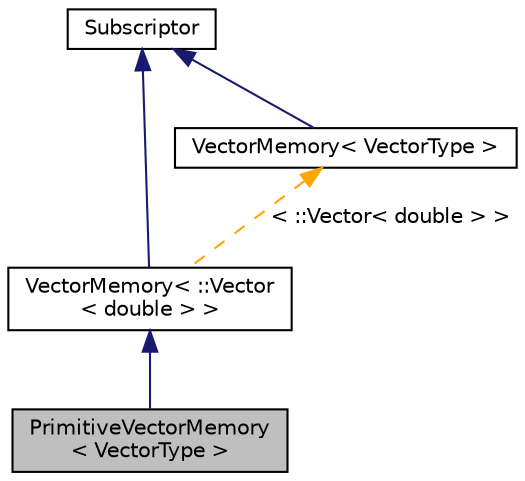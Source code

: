 digraph "PrimitiveVectorMemory&lt; VectorType &gt;"
{
 // LATEX_PDF_SIZE
  edge [fontname="Helvetica",fontsize="10",labelfontname="Helvetica",labelfontsize="10"];
  node [fontname="Helvetica",fontsize="10",shape=record];
  Node1 [label="PrimitiveVectorMemory\l\< VectorType \>",height=0.2,width=0.4,color="black", fillcolor="grey75", style="filled", fontcolor="black",tooltip=" "];
  Node2 -> Node1 [dir="back",color="midnightblue",fontsize="10",style="solid",fontname="Helvetica"];
  Node2 [label="VectorMemory\< ::Vector\l\< double \> \>",height=0.2,width=0.4,color="black", fillcolor="white", style="filled",URL="$classVectorMemory.html",tooltip=" "];
  Node3 -> Node2 [dir="back",color="midnightblue",fontsize="10",style="solid",fontname="Helvetica"];
  Node3 [label="Subscriptor",height=0.2,width=0.4,color="black", fillcolor="white", style="filled",URL="$classSubscriptor.html",tooltip=" "];
  Node4 -> Node2 [dir="back",color="orange",fontsize="10",style="dashed",label=" \< ::Vector\< double \> \>" ,fontname="Helvetica"];
  Node4 [label="VectorMemory\< VectorType \>",height=0.2,width=0.4,color="black", fillcolor="white", style="filled",URL="$classVectorMemory.html",tooltip=" "];
  Node3 -> Node4 [dir="back",color="midnightblue",fontsize="10",style="solid",fontname="Helvetica"];
}
